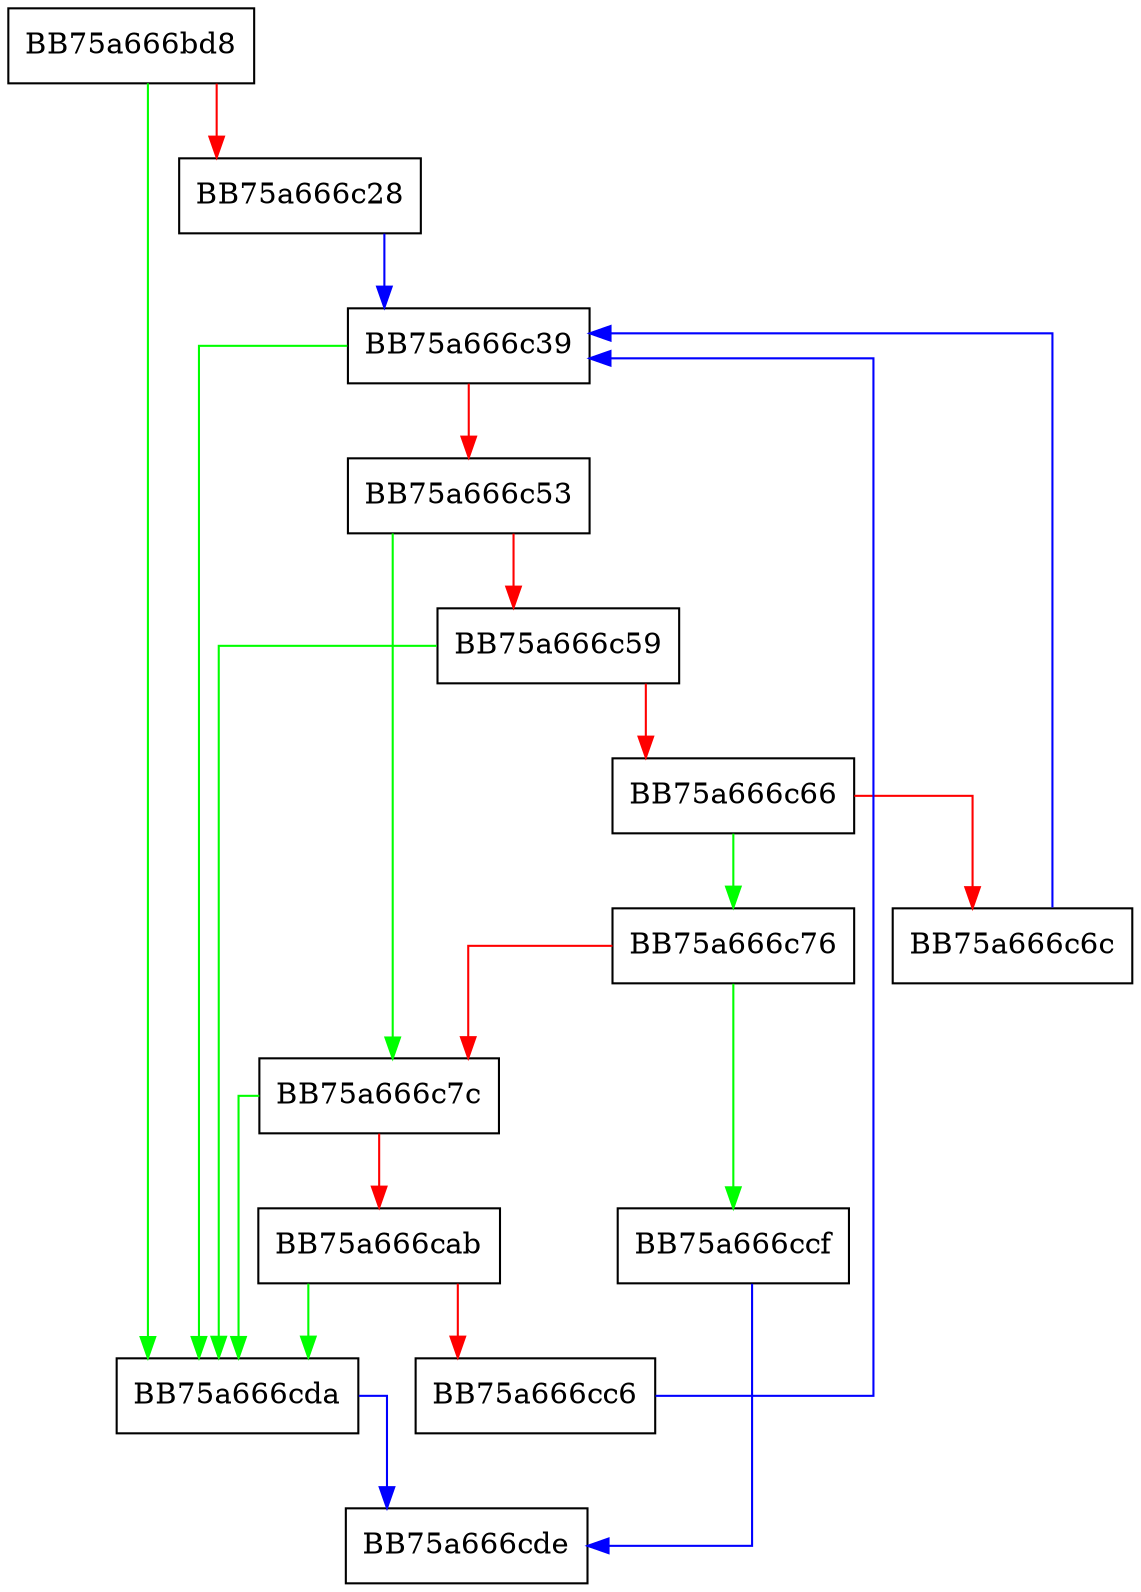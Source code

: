 digraph lzexe_reloc91 {
  node [shape="box"];
  graph [splines=ortho];
  BB75a666bd8 -> BB75a666cda [color="green"];
  BB75a666bd8 -> BB75a666c28 [color="red"];
  BB75a666c28 -> BB75a666c39 [color="blue"];
  BB75a666c39 -> BB75a666cda [color="green"];
  BB75a666c39 -> BB75a666c53 [color="red"];
  BB75a666c53 -> BB75a666c7c [color="green"];
  BB75a666c53 -> BB75a666c59 [color="red"];
  BB75a666c59 -> BB75a666cda [color="green"];
  BB75a666c59 -> BB75a666c66 [color="red"];
  BB75a666c66 -> BB75a666c76 [color="green"];
  BB75a666c66 -> BB75a666c6c [color="red"];
  BB75a666c6c -> BB75a666c39 [color="blue"];
  BB75a666c76 -> BB75a666ccf [color="green"];
  BB75a666c76 -> BB75a666c7c [color="red"];
  BB75a666c7c -> BB75a666cda [color="green"];
  BB75a666c7c -> BB75a666cab [color="red"];
  BB75a666cab -> BB75a666cda [color="green"];
  BB75a666cab -> BB75a666cc6 [color="red"];
  BB75a666cc6 -> BB75a666c39 [color="blue"];
  BB75a666ccf -> BB75a666cde [color="blue"];
  BB75a666cda -> BB75a666cde [color="blue"];
}